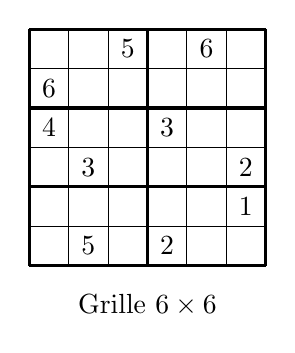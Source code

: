 % Sudoku
% Author: Roberto Bonvallet
\begin{tikzpicture}[scale=0.5]

\makeatletter
\ifx\c@row\undefined\newcounter{row}\fi
\ifx\c@col\undefined\newcounter{col}\fi
\makeatother

% \newcounter{row}
% \newcounter{col}

\newcommand\setrow[6]{
  \setcounter{col}{1}
  \foreach \n in {#1, #2, #3, #4, #5, #6} {
    \edef\x{\value{col} - 0.5}
    \edef\y{6.5 - \value{row}}
    \node[anchor=center] at (\x, \y) {\n};
    \stepcounter{col}
  }
  \stepcounter{row}
}

  \begin{scope}
    \draw (0, 0) grid (6, 6);
    \draw[very thick, xscale=3,yscale=2] (0, 0) grid (2,3);

    \setcounter{row}{1}
    \setrow { }{ }{5}  { }{6}{ }
    \setrow {6}{ }{ }  { }{ }{ }

    \setrow {4}{ }{ }  {3}{ }{ }
    \setrow { }{3}{ }  { }{ }{2}

    \setrow { }{ }{ }  { }{ }{1}
    \setrow { }{5}{ }  {2}{ }{ }


    \node[anchor=center] at (3, -1) {Grille $6 \times 6$};
  \end{scope}

\end{tikzpicture}